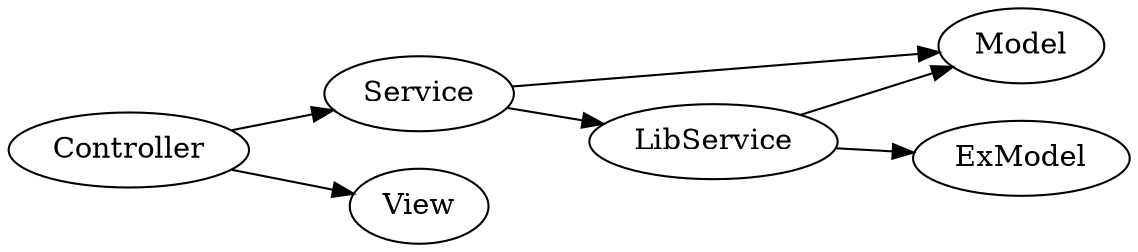 digraph G{
/* This is a graphviz file */
graph [rankdir = "LR"];


Controller -> Service -> Model;
    
Service -> LibService;
LibService->ExModel;
LibService->Model;
Controller -> View;

}
